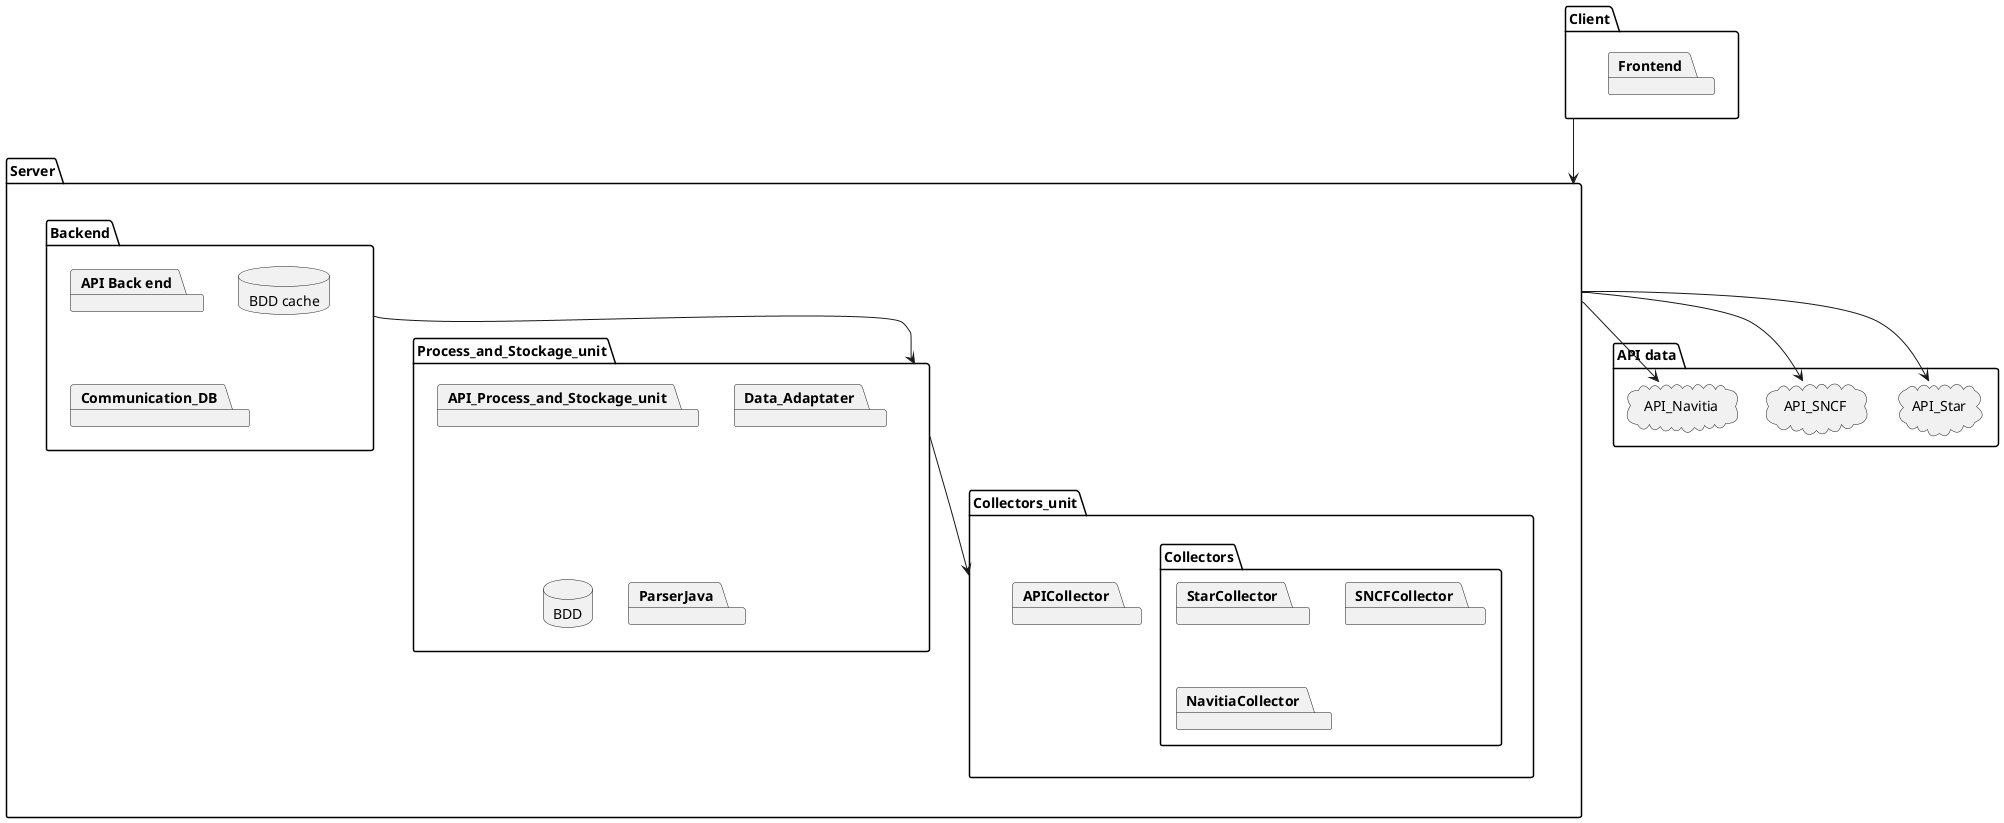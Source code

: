@startuml
package "API data" as api{
    cloud API_Star as apistar
    cloud API_SNCF as apisncf
    cloud API_Navitia as apinavi
}
package Client{
    package Frontend
}
package Server {
    
    package Backend{
        package "API Back end"
        database "BDD cache"
        package Communication_DB 
    }
    package Process_and_Stockage_unit{
        package API_Process_and_Stockage_unit
        package Data_Adaptater
        database "BDD" as bdd
        package ParserJava
        package Communication_DB 
    }
    package Collectors_unit{
        package Collectors{
            package StarCollector
            package SNCFCollector
            package NavitiaCollector
        }
        package APICollector
    }
}

'lien'
Server-->apistar
Server-->apisncf
Server-->apinavi
Process_and_Stockage_unit-->Collectors_unit
Backend-->Process_and_Stockage_unit
Client --> Server

@enduml